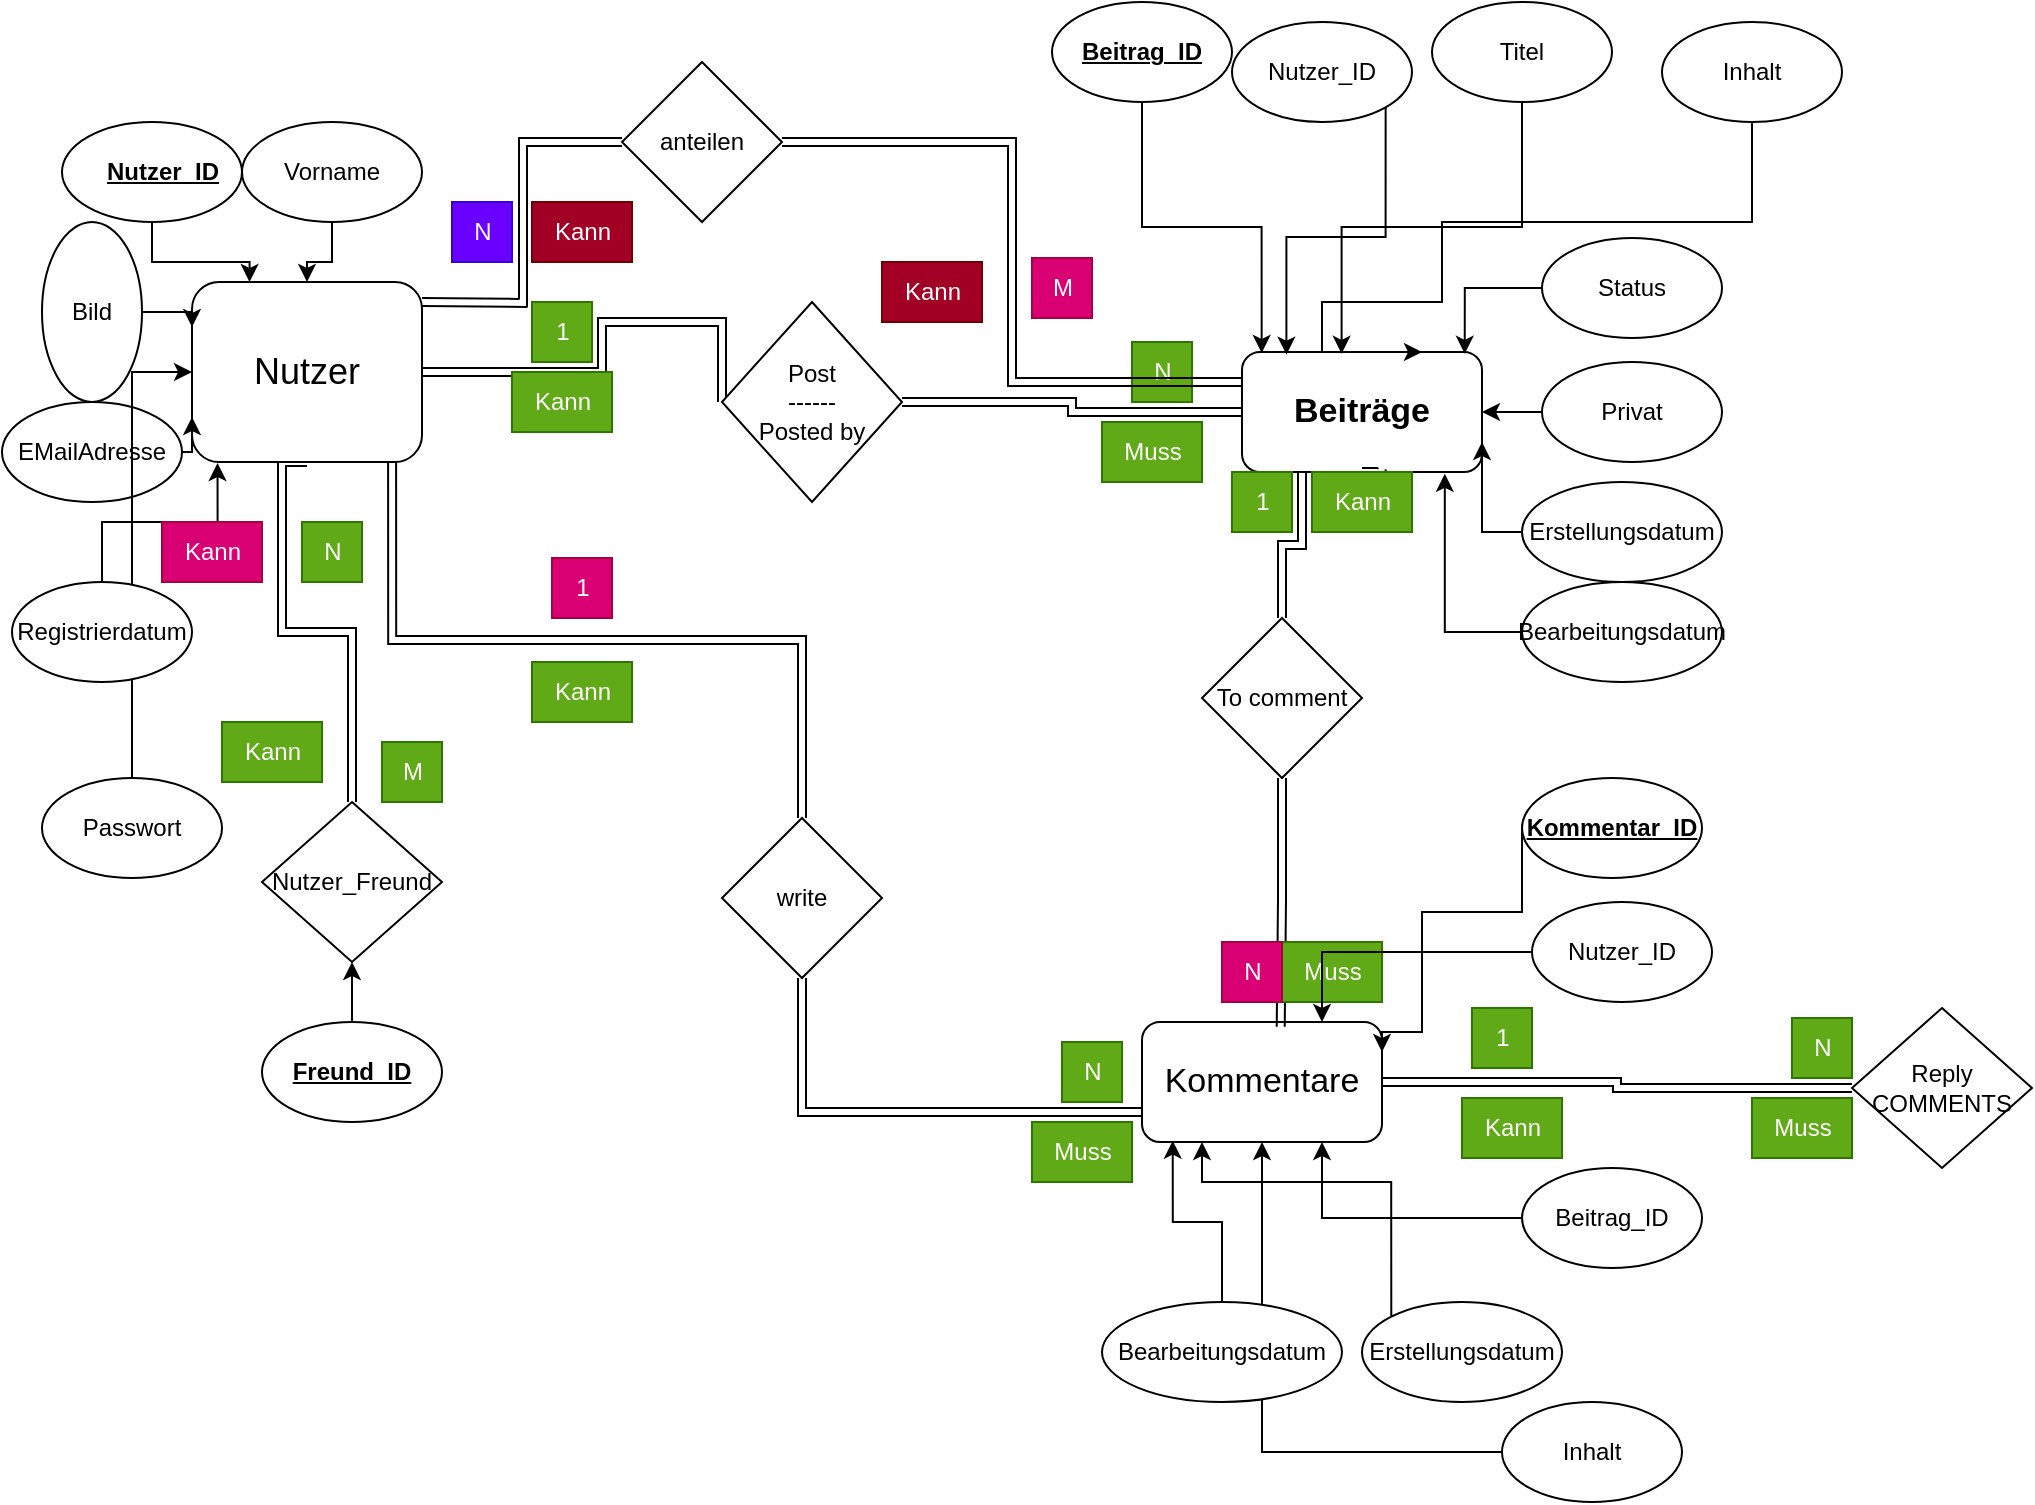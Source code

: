 <mxfile version="21.5.0" type="github">
  <diagram name="Page-1" id="5iQWp9nEiMgHCzsWtpA7">
    <mxGraphModel dx="979" dy="1504" grid="1" gridSize="10" guides="1" tooltips="1" connect="1" arrows="1" fold="1" page="1" pageScale="1" pageWidth="850" pageHeight="1100" math="0" shadow="0">
      <root>
        <mxCell id="0" />
        <mxCell id="1" parent="0" />
        <mxCell id="W0oB0AirR0v-TUXL0bOo-25" style="edgeStyle=orthogonalEdgeStyle;shape=link;rounded=0;orthogonalLoop=1;jettySize=auto;html=1;exitX=0.5;exitY=1;exitDx=0;exitDy=0;entryX=0.5;entryY=0;entryDx=0;entryDy=0;" parent="1" source="QWWNxXXguBcYeccAQLxg-2" target="W0oB0AirR0v-TUXL0bOo-24" edge="1">
          <mxGeometry relative="1" as="geometry">
            <Array as="points">
              <mxPoint x="140" y="180" />
              <mxPoint x="140" y="265" />
              <mxPoint x="175" y="265" />
            </Array>
          </mxGeometry>
        </mxCell>
        <mxCell id="W0oB0AirR0v-TUXL0bOo-35" style="edgeStyle=orthogonalEdgeStyle;shape=link;rounded=0;orthogonalLoop=1;jettySize=auto;html=1;exitX=1;exitY=0.5;exitDx=0;exitDy=0;entryX=0;entryY=0.5;entryDx=0;entryDy=0;" parent="1" source="QWWNxXXguBcYeccAQLxg-2" target="QWWNxXXguBcYeccAQLxg-14" edge="1">
          <mxGeometry relative="1" as="geometry">
            <Array as="points">
              <mxPoint x="300" y="135" />
              <mxPoint x="300" y="110" />
              <mxPoint x="360" y="110" />
            </Array>
          </mxGeometry>
        </mxCell>
        <mxCell id="W0oB0AirR0v-TUXL0bOo-57" style="edgeStyle=orthogonalEdgeStyle;shape=link;rounded=0;orthogonalLoop=1;jettySize=auto;html=1;entryX=0;entryY=0.5;entryDx=0;entryDy=0;" parent="1" target="W0oB0AirR0v-TUXL0bOo-52" edge="1">
          <mxGeometry relative="1" as="geometry">
            <mxPoint x="210" y="100" as="sourcePoint" />
          </mxGeometry>
        </mxCell>
        <mxCell id="CVDuVOqHq0kiJFQAb37Z-1" style="edgeStyle=orthogonalEdgeStyle;shape=link;rounded=0;orthogonalLoop=1;jettySize=auto;html=1;exitX=0.87;exitY=1.001;exitDx=0;exitDy=0;entryX=0.5;entryY=0;entryDx=0;entryDy=0;exitPerimeter=0;" edge="1" parent="1" source="QWWNxXXguBcYeccAQLxg-2" target="W0oB0AirR0v-TUXL0bOo-30">
          <mxGeometry relative="1" as="geometry" />
        </mxCell>
        <mxCell id="QWWNxXXguBcYeccAQLxg-2" value="&lt;font style=&quot;font-size: 18px;&quot;&gt;Nutzer&lt;/font&gt;" style="rounded=1;whiteSpace=wrap;html=1;" parent="1" vertex="1">
          <mxGeometry x="95" y="90" width="115" height="90" as="geometry" />
        </mxCell>
        <mxCell id="QWWNxXXguBcYeccAQLxg-22" style="edgeStyle=orthogonalEdgeStyle;shape=link;rounded=0;orthogonalLoop=1;jettySize=auto;html=1;exitX=0;exitY=0.5;exitDx=0;exitDy=0;entryX=1;entryY=0.5;entryDx=0;entryDy=0;" parent="1" source="QWWNxXXguBcYeccAQLxg-3" target="QWWNxXXguBcYeccAQLxg-14" edge="1">
          <mxGeometry relative="1" as="geometry" />
        </mxCell>
        <mxCell id="QWWNxXXguBcYeccAQLxg-3" value="&lt;b&gt;&lt;font style=&quot;font-size: 17px;&quot;&gt;Beiträge&lt;/font&gt;&lt;/b&gt;" style="rounded=1;whiteSpace=wrap;html=1;" parent="1" vertex="1">
          <mxGeometry x="620" y="125" width="120" height="60" as="geometry" />
        </mxCell>
        <mxCell id="W0oB0AirR0v-TUXL0bOo-39" style="edgeStyle=orthogonalEdgeStyle;shape=link;rounded=0;orthogonalLoop=1;jettySize=auto;html=1;exitX=1;exitY=0.5;exitDx=0;exitDy=0;entryX=0;entryY=0.5;entryDx=0;entryDy=0;" parent="1" source="QWWNxXXguBcYeccAQLxg-4" target="W0oB0AirR0v-TUXL0bOo-38" edge="1">
          <mxGeometry relative="1" as="geometry" />
        </mxCell>
        <mxCell id="QWWNxXXguBcYeccAQLxg-4" value="&lt;font style=&quot;font-size: 17px;&quot;&gt;Kommentare&lt;/font&gt;" style="rounded=1;whiteSpace=wrap;html=1;" parent="1" vertex="1">
          <mxGeometry x="570" y="460" width="120" height="60" as="geometry" />
        </mxCell>
        <mxCell id="a_AqUwiXniWsbhUou0Gr-12" style="edgeStyle=orthogonalEdgeStyle;rounded=0;orthogonalLoop=1;jettySize=auto;html=1;exitX=0.5;exitY=1;exitDx=0;exitDy=0;entryX=0.25;entryY=0;entryDx=0;entryDy=0;" parent="1" source="QWWNxXXguBcYeccAQLxg-5" target="QWWNxXXguBcYeccAQLxg-2" edge="1">
          <mxGeometry relative="1" as="geometry" />
        </mxCell>
        <mxCell id="QWWNxXXguBcYeccAQLxg-5" value="" style="ellipse;whiteSpace=wrap;html=1;" parent="1" vertex="1">
          <mxGeometry x="30" y="10" width="90" height="50" as="geometry" />
        </mxCell>
        <mxCell id="a_AqUwiXniWsbhUou0Gr-15" style="edgeStyle=orthogonalEdgeStyle;rounded=0;orthogonalLoop=1;jettySize=auto;html=1;exitX=0;exitY=0.5;exitDx=0;exitDy=0;entryX=0;entryY=0.75;entryDx=0;entryDy=0;" parent="1" source="QWWNxXXguBcYeccAQLxg-6" target="QWWNxXXguBcYeccAQLxg-2" edge="1">
          <mxGeometry relative="1" as="geometry" />
        </mxCell>
        <mxCell id="QWWNxXXguBcYeccAQLxg-6" value="EMailAdresse" style="ellipse;whiteSpace=wrap;html=1;direction=west;" parent="1" vertex="1">
          <mxGeometry y="150" width="90" height="50" as="geometry" />
        </mxCell>
        <mxCell id="CVDuVOqHq0kiJFQAb37Z-4" style="edgeStyle=orthogonalEdgeStyle;rounded=0;orthogonalLoop=1;jettySize=auto;html=1;exitX=0.5;exitY=0;exitDx=0;exitDy=0;entryX=0;entryY=0.5;entryDx=0;entryDy=0;" edge="1" parent="1" source="QWWNxXXguBcYeccAQLxg-7" target="QWWNxXXguBcYeccAQLxg-2">
          <mxGeometry relative="1" as="geometry" />
        </mxCell>
        <mxCell id="QWWNxXXguBcYeccAQLxg-7" value="Passwort" style="ellipse;whiteSpace=wrap;html=1;" parent="1" vertex="1">
          <mxGeometry x="20" y="338" width="90" height="50" as="geometry" />
        </mxCell>
        <mxCell id="a_AqUwiXniWsbhUou0Gr-16" style="edgeStyle=orthogonalEdgeStyle;rounded=0;orthogonalLoop=1;jettySize=auto;html=1;exitX=0.5;exitY=0;exitDx=0;exitDy=0;entryX=0.111;entryY=1.006;entryDx=0;entryDy=0;entryPerimeter=0;" parent="1" source="QWWNxXXguBcYeccAQLxg-8" target="QWWNxXXguBcYeccAQLxg-2" edge="1">
          <mxGeometry relative="1" as="geometry" />
        </mxCell>
        <mxCell id="QWWNxXXguBcYeccAQLxg-8" value="Registrierdatum" style="ellipse;whiteSpace=wrap;html=1;" parent="1" vertex="1">
          <mxGeometry x="5" y="240" width="90" height="50" as="geometry" />
        </mxCell>
        <mxCell id="a_AqUwiXniWsbhUou0Gr-14" style="edgeStyle=orthogonalEdgeStyle;rounded=0;orthogonalLoop=1;jettySize=auto;html=1;exitX=0.5;exitY=0;exitDx=0;exitDy=0;entryX=0;entryY=0.25;entryDx=0;entryDy=0;" parent="1" source="QWWNxXXguBcYeccAQLxg-11" target="QWWNxXXguBcYeccAQLxg-2" edge="1">
          <mxGeometry relative="1" as="geometry" />
        </mxCell>
        <mxCell id="QWWNxXXguBcYeccAQLxg-11" value="Bild" style="ellipse;whiteSpace=wrap;html=1;direction=south;" parent="1" vertex="1">
          <mxGeometry x="20" y="60" width="50" height="90" as="geometry" />
        </mxCell>
        <mxCell id="QWWNxXXguBcYeccAQLxg-12" value="&lt;u&gt;&lt;b&gt;Nutzer_ID&lt;/b&gt;&lt;/u&gt;" style="text;html=1;align=center;verticalAlign=middle;resizable=0;points=[];autosize=1;strokeColor=none;fillColor=none;" parent="1" vertex="1">
          <mxGeometry x="40" y="20" width="80" height="30" as="geometry" />
        </mxCell>
        <mxCell id="a_AqUwiXniWsbhUou0Gr-13" style="edgeStyle=orthogonalEdgeStyle;rounded=0;orthogonalLoop=1;jettySize=auto;html=1;exitX=0.5;exitY=1;exitDx=0;exitDy=0;" parent="1" source="QWWNxXXguBcYeccAQLxg-13" target="QWWNxXXguBcYeccAQLxg-2" edge="1">
          <mxGeometry relative="1" as="geometry" />
        </mxCell>
        <mxCell id="QWWNxXXguBcYeccAQLxg-13" value="Vorname" style="ellipse;whiteSpace=wrap;html=1;" parent="1" vertex="1">
          <mxGeometry x="120" y="10" width="90" height="50" as="geometry" />
        </mxCell>
        <mxCell id="QWWNxXXguBcYeccAQLxg-14" value="Post&lt;br&gt;------&lt;br&gt;Posted by" style="rhombus;whiteSpace=wrap;html=1;" parent="1" vertex="1">
          <mxGeometry x="360" y="100" width="90" height="100" as="geometry" />
        </mxCell>
        <mxCell id="QWWNxXXguBcYeccAQLxg-19" style="edgeStyle=orthogonalEdgeStyle;shape=link;rounded=0;orthogonalLoop=1;jettySize=auto;html=1;exitX=0.5;exitY=1;exitDx=0;exitDy=0;entryX=0.578;entryY=0.04;entryDx=0;entryDy=0;entryPerimeter=0;" parent="1" source="QWWNxXXguBcYeccAQLxg-15" target="QWWNxXXguBcYeccAQLxg-4" edge="1">
          <mxGeometry relative="1" as="geometry" />
        </mxCell>
        <mxCell id="QWWNxXXguBcYeccAQLxg-20" style="edgeStyle=orthogonalEdgeStyle;shape=link;rounded=0;orthogonalLoop=1;jettySize=auto;html=1;exitX=0.5;exitY=0;exitDx=0;exitDy=0;entryX=0.582;entryY=0.977;entryDx=0;entryDy=0;entryPerimeter=0;" parent="1" source="a_AqUwiXniWsbhUou0Gr-8" target="QWWNxXXguBcYeccAQLxg-3" edge="1">
          <mxGeometry relative="1" as="geometry" />
        </mxCell>
        <mxCell id="QWWNxXXguBcYeccAQLxg-15" value="To comment&lt;br&gt;" style="rhombus;whiteSpace=wrap;html=1;" parent="1" vertex="1">
          <mxGeometry x="600" y="258" width="80" height="80" as="geometry" />
        </mxCell>
        <mxCell id="a_AqUwiXniWsbhUou0Gr-1" value="Kann" style="text;html=1;align=center;verticalAlign=middle;resizable=0;points=[];autosize=1;strokeColor=#2D7600;fillColor=#60a917;fontColor=#ffffff;" parent="1" vertex="1">
          <mxGeometry x="255" y="135" width="50" height="30" as="geometry" />
        </mxCell>
        <mxCell id="a_AqUwiXniWsbhUou0Gr-2" value="Muss" style="text;html=1;align=center;verticalAlign=middle;resizable=0;points=[];autosize=1;strokeColor=#2D7600;fillColor=#60a917;fontColor=#ffffff;" parent="1" vertex="1">
          <mxGeometry x="550" y="160" width="50" height="30" as="geometry" />
        </mxCell>
        <mxCell id="a_AqUwiXniWsbhUou0Gr-5" value="N" style="text;html=1;align=center;verticalAlign=middle;resizable=0;points=[];autosize=1;strokeColor=#2D7600;fillColor=#60a917;fontColor=#ffffff;" parent="1" vertex="1">
          <mxGeometry x="565" y="120" width="30" height="30" as="geometry" />
        </mxCell>
        <mxCell id="a_AqUwiXniWsbhUou0Gr-6" value="1" style="text;html=1;align=center;verticalAlign=middle;resizable=0;points=[];autosize=1;strokeColor=#2D7600;fillColor=#60a917;fontColor=#ffffff;" parent="1" vertex="1">
          <mxGeometry x="265" y="100" width="30" height="30" as="geometry" />
        </mxCell>
        <mxCell id="a_AqUwiXniWsbhUou0Gr-7" value="1" style="text;html=1;align=center;verticalAlign=middle;resizable=0;points=[];autosize=1;strokeColor=#2D7600;fillColor=#60a917;fontColor=#ffffff;" parent="1" vertex="1">
          <mxGeometry x="615" y="185" width="30" height="30" as="geometry" />
        </mxCell>
        <mxCell id="a_AqUwiXniWsbhUou0Gr-9" value="Muss" style="text;html=1;align=center;verticalAlign=middle;resizable=0;points=[];autosize=1;strokeColor=#2D7600;fillColor=#60a917;fontColor=#ffffff;" parent="1" vertex="1">
          <mxGeometry x="640" y="420" width="50" height="30" as="geometry" />
        </mxCell>
        <mxCell id="a_AqUwiXniWsbhUou0Gr-11" value="N" style="text;html=1;align=center;verticalAlign=middle;resizable=0;points=[];autosize=1;strokeColor=#A50040;fillColor=#d80073;fontColor=#ffffff;" parent="1" vertex="1">
          <mxGeometry x="610" y="420" width="30" height="30" as="geometry" />
        </mxCell>
        <mxCell id="W0oB0AirR0v-TUXL0bOo-10" style="edgeStyle=orthogonalEdgeStyle;rounded=0;orthogonalLoop=1;jettySize=auto;html=1;exitX=0;exitY=0.5;exitDx=0;exitDy=0;entryX=0.845;entryY=1.015;entryDx=0;entryDy=0;entryPerimeter=0;" parent="1" source="a_AqUwiXniWsbhUou0Gr-18" target="QWWNxXXguBcYeccAQLxg-3" edge="1">
          <mxGeometry relative="1" as="geometry" />
        </mxCell>
        <mxCell id="a_AqUwiXniWsbhUou0Gr-18" value="Bearbeitungsdatum" style="ellipse;whiteSpace=wrap;html=1;" parent="1" vertex="1">
          <mxGeometry x="760" y="240" width="100" height="50" as="geometry" />
        </mxCell>
        <mxCell id="W0oB0AirR0v-TUXL0bOo-9" style="edgeStyle=orthogonalEdgeStyle;rounded=0;orthogonalLoop=1;jettySize=auto;html=1;exitX=0;exitY=0.5;exitDx=0;exitDy=0;entryX=1;entryY=0.75;entryDx=0;entryDy=0;" parent="1" source="a_AqUwiXniWsbhUou0Gr-19" target="QWWNxXXguBcYeccAQLxg-3" edge="1">
          <mxGeometry relative="1" as="geometry" />
        </mxCell>
        <mxCell id="a_AqUwiXniWsbhUou0Gr-19" value="Erstellungsdatum" style="ellipse;whiteSpace=wrap;html=1;" parent="1" vertex="1">
          <mxGeometry x="760" y="190" width="100" height="50" as="geometry" />
        </mxCell>
        <mxCell id="W0oB0AirR0v-TUXL0bOo-8" style="edgeStyle=orthogonalEdgeStyle;rounded=0;orthogonalLoop=1;jettySize=auto;html=1;exitX=0;exitY=0.5;exitDx=0;exitDy=0;entryX=1;entryY=0.5;entryDx=0;entryDy=0;" parent="1" source="a_AqUwiXniWsbhUou0Gr-20" target="QWWNxXXguBcYeccAQLxg-3" edge="1">
          <mxGeometry relative="1" as="geometry" />
        </mxCell>
        <mxCell id="a_AqUwiXniWsbhUou0Gr-20" value="Privat" style="ellipse;whiteSpace=wrap;html=1;" parent="1" vertex="1">
          <mxGeometry x="770" y="130" width="90" height="50" as="geometry" />
        </mxCell>
        <mxCell id="W0oB0AirR0v-TUXL0bOo-7" style="edgeStyle=orthogonalEdgeStyle;rounded=0;orthogonalLoop=1;jettySize=auto;html=1;exitX=0;exitY=0.5;exitDx=0;exitDy=0;entryX=0.928;entryY=0.015;entryDx=0;entryDy=0;entryPerimeter=0;" parent="1" source="a_AqUwiXniWsbhUou0Gr-21" target="QWWNxXXguBcYeccAQLxg-3" edge="1">
          <mxGeometry relative="1" as="geometry" />
        </mxCell>
        <mxCell id="a_AqUwiXniWsbhUou0Gr-21" value="Status" style="ellipse;whiteSpace=wrap;html=1;" parent="1" vertex="1">
          <mxGeometry x="770" y="68" width="90" height="50" as="geometry" />
        </mxCell>
        <mxCell id="a_AqUwiXniWsbhUou0Gr-27" style="edgeStyle=orthogonalEdgeStyle;rounded=0;orthogonalLoop=1;jettySize=auto;html=1;exitX=0.5;exitY=1;exitDx=0;exitDy=0;entryX=0.082;entryY=0.008;entryDx=0;entryDy=0;entryPerimeter=0;" parent="1" source="a_AqUwiXniWsbhUou0Gr-22" target="QWWNxXXguBcYeccAQLxg-3" edge="1">
          <mxGeometry relative="1" as="geometry" />
        </mxCell>
        <mxCell id="a_AqUwiXniWsbhUou0Gr-22" value="&lt;u&gt;&lt;b&gt;Beitrag_ID&lt;/b&gt;&lt;/u&gt;" style="ellipse;whiteSpace=wrap;html=1;" parent="1" vertex="1">
          <mxGeometry x="525" y="-50" width="90" height="50" as="geometry" />
        </mxCell>
        <mxCell id="W0oB0AirR0v-TUXL0bOo-6" style="edgeStyle=orthogonalEdgeStyle;rounded=0;orthogonalLoop=1;jettySize=auto;html=1;exitX=0.5;exitY=1;exitDx=0;exitDy=0;entryX=0.75;entryY=0;entryDx=0;entryDy=0;" parent="1" source="a_AqUwiXniWsbhUou0Gr-23" target="QWWNxXXguBcYeccAQLxg-3" edge="1">
          <mxGeometry relative="1" as="geometry">
            <Array as="points">
              <mxPoint x="720" y="60" />
              <mxPoint x="720" y="100" />
              <mxPoint x="660" y="100" />
            </Array>
          </mxGeometry>
        </mxCell>
        <mxCell id="a_AqUwiXniWsbhUou0Gr-23" value="Inhalt" style="ellipse;whiteSpace=wrap;html=1;" parent="1" vertex="1">
          <mxGeometry x="830" y="-40" width="90" height="50" as="geometry" />
        </mxCell>
        <mxCell id="W0oB0AirR0v-TUXL0bOo-3" style="edgeStyle=orthogonalEdgeStyle;rounded=0;orthogonalLoop=1;jettySize=auto;html=1;exitX=0.5;exitY=1;exitDx=0;exitDy=0;entryX=0.415;entryY=0.015;entryDx=0;entryDy=0;entryPerimeter=0;" parent="1" source="a_AqUwiXniWsbhUou0Gr-24" target="QWWNxXXguBcYeccAQLxg-3" edge="1">
          <mxGeometry relative="1" as="geometry" />
        </mxCell>
        <mxCell id="a_AqUwiXniWsbhUou0Gr-24" value="Titel" style="ellipse;whiteSpace=wrap;html=1;" parent="1" vertex="1">
          <mxGeometry x="715" y="-50" width="90" height="50" as="geometry" />
        </mxCell>
        <mxCell id="W0oB0AirR0v-TUXL0bOo-2" style="edgeStyle=orthogonalEdgeStyle;rounded=0;orthogonalLoop=1;jettySize=auto;html=1;exitX=1;exitY=1;exitDx=0;exitDy=0;entryX=0.185;entryY=0.022;entryDx=0;entryDy=0;entryPerimeter=0;" parent="1" source="a_AqUwiXniWsbhUou0Gr-25" target="QWWNxXXguBcYeccAQLxg-3" edge="1">
          <mxGeometry relative="1" as="geometry" />
        </mxCell>
        <mxCell id="a_AqUwiXniWsbhUou0Gr-25" value="Nutzer_ID" style="ellipse;whiteSpace=wrap;html=1;" parent="1" vertex="1">
          <mxGeometry x="615" y="-40" width="90" height="50" as="geometry" />
        </mxCell>
        <mxCell id="W0oB0AirR0v-TUXL0bOo-19" style="edgeStyle=orthogonalEdgeStyle;rounded=0;orthogonalLoop=1;jettySize=auto;html=1;exitX=0;exitY=0.5;exitDx=0;exitDy=0;entryX=0.5;entryY=1;entryDx=0;entryDy=0;" parent="1" source="W0oB0AirR0v-TUXL0bOo-11" target="QWWNxXXguBcYeccAQLxg-4" edge="1">
          <mxGeometry relative="1" as="geometry" />
        </mxCell>
        <mxCell id="W0oB0AirR0v-TUXL0bOo-11" value="Inhalt" style="ellipse;whiteSpace=wrap;html=1;" parent="1" vertex="1">
          <mxGeometry x="750" y="650" width="90" height="50" as="geometry" />
        </mxCell>
        <mxCell id="W0oB0AirR0v-TUXL0bOo-17" style="edgeStyle=orthogonalEdgeStyle;rounded=0;orthogonalLoop=1;jettySize=auto;html=1;exitX=0.5;exitY=0;exitDx=0;exitDy=0;entryX=0.128;entryY=0.989;entryDx=0;entryDy=0;entryPerimeter=0;" parent="1" source="W0oB0AirR0v-TUXL0bOo-12" target="QWWNxXXguBcYeccAQLxg-4" edge="1">
          <mxGeometry relative="1" as="geometry" />
        </mxCell>
        <mxCell id="W0oB0AirR0v-TUXL0bOo-12" value="Bearbeitungsdatum" style="ellipse;whiteSpace=wrap;html=1;" parent="1" vertex="1">
          <mxGeometry x="550" y="600" width="120" height="50" as="geometry" />
        </mxCell>
        <mxCell id="W0oB0AirR0v-TUXL0bOo-18" style="edgeStyle=orthogonalEdgeStyle;rounded=0;orthogonalLoop=1;jettySize=auto;html=1;exitX=0;exitY=0;exitDx=0;exitDy=0;entryX=0.25;entryY=1;entryDx=0;entryDy=0;" parent="1" source="W0oB0AirR0v-TUXL0bOo-13" target="QWWNxXXguBcYeccAQLxg-4" edge="1">
          <mxGeometry relative="1" as="geometry">
            <Array as="points">
              <mxPoint x="695" y="540" />
              <mxPoint x="600" y="540" />
            </Array>
          </mxGeometry>
        </mxCell>
        <mxCell id="W0oB0AirR0v-TUXL0bOo-13" value="Erstellungsdatum" style="ellipse;whiteSpace=wrap;html=1;" parent="1" vertex="1">
          <mxGeometry x="680" y="600" width="100" height="50" as="geometry" />
        </mxCell>
        <mxCell id="W0oB0AirR0v-TUXL0bOo-20" style="edgeStyle=orthogonalEdgeStyle;rounded=0;orthogonalLoop=1;jettySize=auto;html=1;exitX=0;exitY=0.5;exitDx=0;exitDy=0;entryX=0.75;entryY=1;entryDx=0;entryDy=0;" parent="1" source="W0oB0AirR0v-TUXL0bOo-14" target="QWWNxXXguBcYeccAQLxg-4" edge="1">
          <mxGeometry relative="1" as="geometry" />
        </mxCell>
        <mxCell id="W0oB0AirR0v-TUXL0bOo-14" value="Beitrag_ID" style="ellipse;whiteSpace=wrap;html=1;" parent="1" vertex="1">
          <mxGeometry x="760" y="533" width="90" height="50" as="geometry" />
        </mxCell>
        <mxCell id="CVDuVOqHq0kiJFQAb37Z-3" style="edgeStyle=orthogonalEdgeStyle;rounded=0;orthogonalLoop=1;jettySize=auto;html=1;exitX=0;exitY=0.5;exitDx=0;exitDy=0;entryX=0.75;entryY=0;entryDx=0;entryDy=0;" edge="1" parent="1" source="W0oB0AirR0v-TUXL0bOo-15" target="QWWNxXXguBcYeccAQLxg-4">
          <mxGeometry relative="1" as="geometry" />
        </mxCell>
        <mxCell id="W0oB0AirR0v-TUXL0bOo-15" value="Nutzer_ID" style="ellipse;whiteSpace=wrap;html=1;" parent="1" vertex="1">
          <mxGeometry x="765" y="400" width="90" height="50" as="geometry" />
        </mxCell>
        <mxCell id="W0oB0AirR0v-TUXL0bOo-23" style="edgeStyle=orthogonalEdgeStyle;rounded=0;orthogonalLoop=1;jettySize=auto;html=1;exitX=0;exitY=0.5;exitDx=0;exitDy=0;entryX=1;entryY=0.25;entryDx=0;entryDy=0;" parent="1" source="W0oB0AirR0v-TUXL0bOo-16" target="QWWNxXXguBcYeccAQLxg-4" edge="1">
          <mxGeometry relative="1" as="geometry">
            <Array as="points">
              <mxPoint x="710" y="405" />
              <mxPoint x="710" y="465" />
            </Array>
          </mxGeometry>
        </mxCell>
        <mxCell id="W0oB0AirR0v-TUXL0bOo-16" value="&lt;b style=&quot;&quot;&gt;&lt;u&gt;Kommentar_ID&lt;/u&gt;&lt;/b&gt;" style="ellipse;whiteSpace=wrap;html=1;" parent="1" vertex="1">
          <mxGeometry x="760" y="338" width="90" height="50" as="geometry" />
        </mxCell>
        <mxCell id="W0oB0AirR0v-TUXL0bOo-24" value="Nutzer_Freund" style="rhombus;whiteSpace=wrap;html=1;" parent="1" vertex="1">
          <mxGeometry x="130" y="350" width="90" height="80" as="geometry" />
        </mxCell>
        <mxCell id="W0oB0AirR0v-TUXL0bOo-26" value="N" style="text;html=1;align=center;verticalAlign=middle;resizable=0;points=[];autosize=1;strokeColor=#2D7600;fillColor=#60a917;fontColor=#ffffff;" parent="1" vertex="1">
          <mxGeometry x="150" y="210" width="30" height="30" as="geometry" />
        </mxCell>
        <mxCell id="W0oB0AirR0v-TUXL0bOo-27" value="M" style="text;html=1;align=center;verticalAlign=middle;resizable=0;points=[];autosize=1;strokeColor=#2D7600;fillColor=#60a917;fontColor=#ffffff;" parent="1" vertex="1">
          <mxGeometry x="190" y="320" width="30" height="30" as="geometry" />
        </mxCell>
        <mxCell id="W0oB0AirR0v-TUXL0bOo-29" value="Kann" style="text;html=1;align=center;verticalAlign=middle;resizable=0;points=[];autosize=1;strokeColor=#2D7600;fillColor=#60a917;fontColor=#ffffff;" parent="1" vertex="1">
          <mxGeometry x="110" y="310" width="50" height="30" as="geometry" />
        </mxCell>
        <mxCell id="W0oB0AirR0v-TUXL0bOo-32" style="edgeStyle=orthogonalEdgeStyle;shape=link;rounded=0;orthogonalLoop=1;jettySize=auto;html=1;exitX=0.5;exitY=1;exitDx=0;exitDy=0;entryX=0;entryY=0.75;entryDx=0;entryDy=0;" parent="1" source="W0oB0AirR0v-TUXL0bOo-30" target="QWWNxXXguBcYeccAQLxg-4" edge="1">
          <mxGeometry relative="1" as="geometry" />
        </mxCell>
        <mxCell id="W0oB0AirR0v-TUXL0bOo-30" value="write" style="rhombus;whiteSpace=wrap;html=1;" parent="1" vertex="1">
          <mxGeometry x="360" y="358" width="80" height="80" as="geometry" />
        </mxCell>
        <mxCell id="W0oB0AirR0v-TUXL0bOo-34" value="N" style="text;html=1;align=center;verticalAlign=middle;resizable=0;points=[];autosize=1;strokeColor=#2D7600;fillColor=#60a917;fontColor=#ffffff;" parent="1" vertex="1">
          <mxGeometry x="530" y="470" width="30" height="30" as="geometry" />
        </mxCell>
        <mxCell id="W0oB0AirR0v-TUXL0bOo-36" value="Kann" style="text;html=1;align=center;verticalAlign=middle;resizable=0;points=[];autosize=1;strokeColor=#2D7600;fillColor=#60a917;fontColor=#ffffff;" parent="1" vertex="1">
          <mxGeometry x="265" y="280" width="50" height="30" as="geometry" />
        </mxCell>
        <mxCell id="W0oB0AirR0v-TUXL0bOo-37" value="Muss" style="text;html=1;align=center;verticalAlign=middle;resizable=0;points=[];autosize=1;strokeColor=#2D7600;fillColor=#60a917;fontColor=#ffffff;" parent="1" vertex="1">
          <mxGeometry x="515" y="510" width="50" height="30" as="geometry" />
        </mxCell>
        <mxCell id="W0oB0AirR0v-TUXL0bOo-38" value="Reply&lt;br&gt;COMMENTS" style="rhombus;whiteSpace=wrap;html=1;" parent="1" vertex="1">
          <mxGeometry x="925" y="453" width="90" height="80" as="geometry" />
        </mxCell>
        <mxCell id="W0oB0AirR0v-TUXL0bOo-40" value="Muss" style="text;html=1;align=center;verticalAlign=middle;resizable=0;points=[];autosize=1;strokeColor=#2D7600;fillColor=#60a917;fontColor=#ffffff;" parent="1" vertex="1">
          <mxGeometry x="875" y="498" width="50" height="30" as="geometry" />
        </mxCell>
        <mxCell id="W0oB0AirR0v-TUXL0bOo-41" value="Kann" style="text;html=1;align=center;verticalAlign=middle;resizable=0;points=[];autosize=1;strokeColor=#2D7600;fillColor=#60a917;fontColor=#ffffff;" parent="1" vertex="1">
          <mxGeometry x="730" y="498" width="50" height="30" as="geometry" />
        </mxCell>
        <mxCell id="W0oB0AirR0v-TUXL0bOo-43" value="1" style="text;html=1;align=center;verticalAlign=middle;resizable=0;points=[];autosize=1;strokeColor=#2D7600;fillColor=#60a917;fontColor=#ffffff;" parent="1" vertex="1">
          <mxGeometry x="735" y="453" width="30" height="30" as="geometry" />
        </mxCell>
        <mxCell id="W0oB0AirR0v-TUXL0bOo-44" value="N" style="text;html=1;align=center;verticalAlign=middle;resizable=0;points=[];autosize=1;strokeColor=#2D7600;fillColor=#60a917;fontColor=#ffffff;" parent="1" vertex="1">
          <mxGeometry x="895" y="458" width="30" height="30" as="geometry" />
        </mxCell>
        <mxCell id="W0oB0AirR0v-TUXL0bOo-50" value="Kann" style="text;html=1;align=center;verticalAlign=middle;resizable=0;points=[];autosize=1;strokeColor=#A50040;fillColor=#d80073;fontColor=#ffffff;" parent="1" vertex="1">
          <mxGeometry x="80" y="210" width="50" height="30" as="geometry" />
        </mxCell>
        <mxCell id="W0oB0AirR0v-TUXL0bOo-51" value="1" style="text;html=1;align=center;verticalAlign=middle;resizable=0;points=[];autosize=1;strokeColor=#A50040;fillColor=#d80073;fontColor=#ffffff;" parent="1" vertex="1">
          <mxGeometry x="275" y="228" width="30" height="30" as="geometry" />
        </mxCell>
        <mxCell id="W0oB0AirR0v-TUXL0bOo-58" style="edgeStyle=orthogonalEdgeStyle;shape=link;rounded=0;orthogonalLoop=1;jettySize=auto;html=1;exitX=1;exitY=0.5;exitDx=0;exitDy=0;entryX=0;entryY=0.25;entryDx=0;entryDy=0;" parent="1" source="W0oB0AirR0v-TUXL0bOo-52" target="QWWNxXXguBcYeccAQLxg-3" edge="1">
          <mxGeometry relative="1" as="geometry" />
        </mxCell>
        <mxCell id="W0oB0AirR0v-TUXL0bOo-52" value="anteilen" style="rhombus;whiteSpace=wrap;html=1;" parent="1" vertex="1">
          <mxGeometry x="310" y="-20" width="80" height="80" as="geometry" />
        </mxCell>
        <mxCell id="W0oB0AirR0v-TUXL0bOo-60" value="N" style="text;html=1;align=center;verticalAlign=middle;resizable=0;points=[];autosize=1;strokeColor=#3700CC;fillColor=#6a00ff;fontColor=#ffffff;" parent="1" vertex="1">
          <mxGeometry x="225" y="50" width="30" height="30" as="geometry" />
        </mxCell>
        <mxCell id="W0oB0AirR0v-TUXL0bOo-61" value="Kann" style="text;html=1;align=center;verticalAlign=middle;resizable=0;points=[];autosize=1;strokeColor=#6F0000;fillColor=#a20025;fontColor=#ffffff;" parent="1" vertex="1">
          <mxGeometry x="265" y="50" width="50" height="30" as="geometry" />
        </mxCell>
        <mxCell id="W0oB0AirR0v-TUXL0bOo-62" value="Kann" style="text;html=1;align=center;verticalAlign=middle;resizable=0;points=[];autosize=1;strokeColor=#6F0000;fillColor=#a20025;fontColor=#ffffff;" parent="1" vertex="1">
          <mxGeometry x="440" y="80" width="50" height="30" as="geometry" />
        </mxCell>
        <mxCell id="W0oB0AirR0v-TUXL0bOo-63" value="M" style="text;html=1;align=center;verticalAlign=middle;resizable=0;points=[];autosize=1;strokeColor=#A50040;fillColor=#d80073;fontColor=#ffffff;" parent="1" vertex="1">
          <mxGeometry x="515" y="78" width="30" height="30" as="geometry" />
        </mxCell>
        <mxCell id="piHlISA11RS0WhPtRcwC-2" style="edgeStyle=orthogonalEdgeStyle;rounded=0;orthogonalLoop=1;jettySize=auto;html=1;exitX=0.5;exitY=0;exitDx=0;exitDy=0;entryX=0.5;entryY=1;entryDx=0;entryDy=0;" parent="1" source="piHlISA11RS0WhPtRcwC-1" target="W0oB0AirR0v-TUXL0bOo-24" edge="1">
          <mxGeometry relative="1" as="geometry" />
        </mxCell>
        <mxCell id="piHlISA11RS0WhPtRcwC-1" value="&lt;font style=&quot;font-size: 12px;&quot;&gt;&lt;b&gt;&lt;u&gt;Freund_ID&lt;/u&gt;&lt;/b&gt;&lt;/font&gt;" style="ellipse;whiteSpace=wrap;html=1;" parent="1" vertex="1">
          <mxGeometry x="130" y="460" width="90" height="50" as="geometry" />
        </mxCell>
        <mxCell id="CVDuVOqHq0kiJFQAb37Z-2" value="" style="edgeStyle=orthogonalEdgeStyle;shape=link;rounded=0;orthogonalLoop=1;jettySize=auto;html=1;exitX=0.5;exitY=0;exitDx=0;exitDy=0;entryX=0.25;entryY=1;entryDx=0;entryDy=0;" edge="1" parent="1" source="QWWNxXXguBcYeccAQLxg-15" target="QWWNxXXguBcYeccAQLxg-3">
          <mxGeometry relative="1" as="geometry">
            <mxPoint x="640" y="258" as="sourcePoint" />
            <mxPoint x="690" y="184" as="targetPoint" />
          </mxGeometry>
        </mxCell>
        <mxCell id="a_AqUwiXniWsbhUou0Gr-8" value="Kann" style="text;html=1;align=center;verticalAlign=middle;resizable=0;points=[];autosize=1;strokeColor=#2D7600;fillColor=#60a917;fontColor=#ffffff;" parent="1" vertex="1">
          <mxGeometry x="655" y="185" width="50" height="30" as="geometry" />
        </mxCell>
      </root>
    </mxGraphModel>
  </diagram>
</mxfile>
